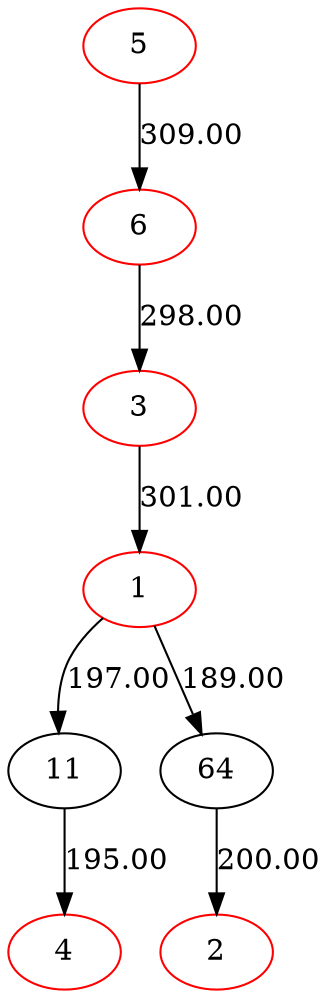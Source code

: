 digraph {
5[color=red]
6[color=red]
3[color=red]
1[color=red]
11[color=black]
4[color=red]
11->4[label=195.00]
1->11[label=197.00]
64[color=black]
2[color=red]
64->2[label=200.00]
1->64[label=189.00]
3->1[label=301.00]
6->3[label=298.00]
5->6[label=309.00]
}